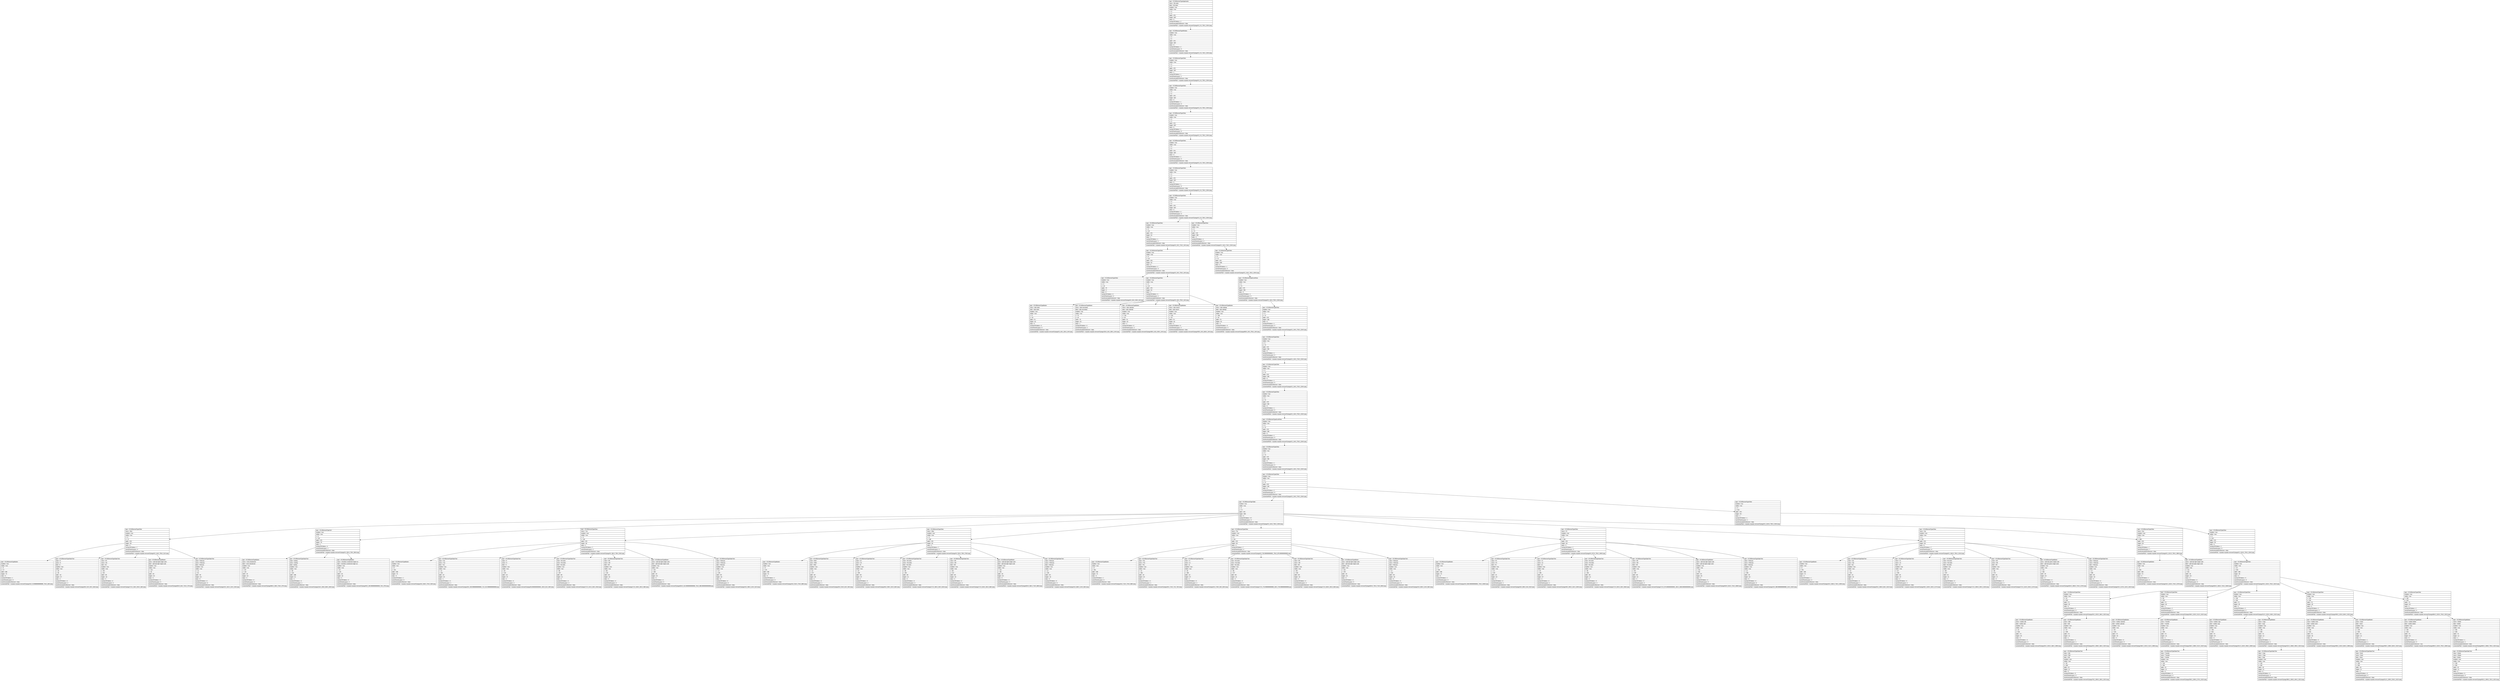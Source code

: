 digraph Layout {

	node [shape=record fontname=Arial];

	0	[label="{type = XCUIElementTypeApplication\l|name = My tasks\l|label = My tasks\l|enabled = true\l|visible = true\l|x = 0\l|y = 0\l|width = 375\l|height = 667\l|index = 0\l|numberOfChildren = 2\l|eventGeneratedOnElement = false \l|screenshotPath = mytasks-mytasks-remove/S1/pngs/0.0_0.0_750.0_1334.0.png\l}"]
	1	[label="{type = XCUIElementTypeWindow\l|enabled = true\l|visible = true\l|x = 0\l|y = 0\l|width = 375\l|height = 667\l|index = 0\l|numberOfChildren = 2\l|numInParentLayout = 0\l|eventGeneratedOnElement = false \l|screenshotPath = mytasks-mytasks-remove/S1/pngs/0.0_0.0_750.0_1334.0.png\l}"]
	2	[label="{type = XCUIElementTypeOther\l|enabled = true\l|visible = true\l|x = 0\l|y = 0\l|width = 375\l|height = 667\l|index = 1\l|numberOfChildren = 1\l|numInParentLayout = 1\l|eventGeneratedOnElement = false \l|screenshotPath = mytasks-mytasks-remove/S1/pngs/0.0_0.0_750.0_1334.0.png\l}"]
	3	[label="{type = XCUIElementTypeOther\l|enabled = true\l|visible = true\l|x = 0\l|y = 0\l|width = 375\l|height = 667\l|index = 0\l|numberOfChildren = 1\l|numInParentLayout = 0\l|eventGeneratedOnElement = false \l|screenshotPath = mytasks-mytasks-remove/S1/pngs/0.0_0.0_750.0_1334.0.png\l}"]
	4	[label="{type = XCUIElementTypeOther\l|enabled = true\l|visible = true\l|x = 0\l|y = 0\l|width = 375\l|height = 667\l|index = 0\l|numberOfChildren = 1\l|numInParentLayout = 0\l|eventGeneratedOnElement = false \l|screenshotPath = mytasks-mytasks-remove/S1/pngs/0.0_0.0_750.0_1334.0.png\l}"]
	5	[label="{type = XCUIElementTypeOther\l|enabled = true\l|visible = true\l|x = 0\l|y = 0\l|width = 375\l|height = 667\l|index = 0\l|numberOfChildren = 1\l|numInParentLayout = 0\l|eventGeneratedOnElement = false \l|screenshotPath = mytasks-mytasks-remove/S1/pngs/0.0_0.0_750.0_1334.0.png\l}"]
	6	[label="{type = XCUIElementTypeOther\l|enabled = true\l|visible = true\l|x = 0\l|y = 0\l|width = 375\l|height = 667\l|index = 0\l|numberOfChildren = 1\l|numInParentLayout = 0\l|eventGeneratedOnElement = false \l|screenshotPath = mytasks-mytasks-remove/S1/pngs/0.0_0.0_750.0_1334.0.png\l}"]
	7	[label="{type = XCUIElementTypeOther\l|enabled = true\l|visible = true\l|x = 0\l|y = 0\l|width = 375\l|height = 667\l|index = 0\l|numberOfChildren = 3\l|numInParentLayout = 0\l|eventGeneratedOnElement = false \l|screenshotPath = mytasks-mytasks-remove/S1/pngs/0.0_0.0_750.0_1334.0.png\l}"]
	8	[label="{type = XCUIElementTypeOther\l|enabled = true\l|visible = true\l|x = 0\l|y = 20\l|width = 375\l|height = 52\l|index = 1\l|numberOfChildren = 1\l|numInParentLayout = 1\l|eventGeneratedOnElement = false \l|screenshotPath = mytasks-mytasks-remove/S1/pngs/0.0_40.0_750.0_144.0.png\l}"]
	9	[label="{type = XCUIElementTypeOther\l|enabled = true\l|visible = true\l|x = 0\l|y = 72\l|width = 375\l|height = 595\l|index = 2\l|numberOfChildren = 1\l|numInParentLayout = 2\l|eventGeneratedOnElement = false \l|screenshotPath = mytasks-mytasks-remove/S1/pngs/0.0_144.0_750.0_1334.0.png\l}"]
	10	[label="{type = XCUIElementTypeOther\l|enabled = true\l|visible = true\l|x = 0\l|y = 20\l|width = 375\l|height = 52\l|index = 0\l|numberOfChildren = 2\l|numInParentLayout = 0\l|eventGeneratedOnElement = false \l|screenshotPath = mytasks-mytasks-remove/S1/pngs/0.0_40.0_750.0_144.0.png\l}"]
	11	[label="{type = XCUIElementTypeOther\l|enabled = true\l|visible = true\l|x = 0\l|y = 72\l|width = 375\l|height = 595\l|index = 0\l|numberOfChildren = 1\l|numInParentLayout = 0\l|eventGeneratedOnElement = false \l|screenshotPath = mytasks-mytasks-remove/S1/pngs/0.0_144.0_750.0_1334.0.png\l}"]
	12	[label="{type = XCUIElementTypeOther\l|enabled = true\l|visible = true\l|x = 0\l|y = 20\l|width = 75\l|height = 2\l|index = 0\l|numberOfChildren = 0\l|numInParentLayout = 0\l|eventGeneratedOnElement = false \l|screenshotPath = mytasks-mytasks-remove/S1/pngs/0.0_40.0_150.0_44.0.png\l}"]
	13	[label="{type = XCUIElementTypeOther\l|enabled = true\l|visible = true\l|x = 0\l|y = 20\l|width = 375\l|height = 52\l|index = 1\l|numberOfChildren = 5\l|numInParentLayout = 1\l|eventGeneratedOnElement = false \l|screenshotPath = mytasks-mytasks-remove/S1/pngs/0.0_40.0_750.0_144.0.png\l}"]
	14	[label="{type = XCUIElementTypeScrollView\l|enabled = true\l|visible = true\l|x = 0\l|y = 72\l|width = 375\l|height = 595\l|index = 0\l|numberOfChildren = 1\l|numInParentLayout = 0\l|eventGeneratedOnElement = false \l|screenshotPath = mytasks-mytasks-remove/S1/pngs/0.0_144.0_750.0_1334.0.png\l}"]
	15	[label="{type = XCUIElementTypeButton\l|name = tabs tasks\l|label = tabs tasks\l|enabled = true\l|visible = true\l|x = 0\l|y = 20\l|width = 75\l|height = 52\l|index = 0\l|numberOfChildren = 0\l|numInParentLayout = 0\l|eventGeneratedOnElement = false \l|screenshotPath = mytasks-mytasks-remove/S1/pngs/0.0_40.0_150.0_144.0.png\l}"]
	16	[label="{type = XCUIElementTypeButton\l|name = tabs secondary\l|label = tabs secondary\l|enabled = true\l|visible = true\l|x = 75\l|y = 20\l|width = 75\l|height = 52\l|index = 1\l|numberOfChildren = 0\l|numInParentLayout = 1\l|eventGeneratedOnElement = false \l|screenshotPath = mytasks-mytasks-remove/S1/pngs/150.0_40.0_300.0_144.0.png\l}"]
	17	[label="{type = XCUIElementTypeButton\l|name = tabs calendar\l|label = tabs calendar\l|enabled = true\l|visible = true\l|x = 150\l|y = 20\l|width = 75\l|height = 52\l|index = 2\l|numberOfChildren = 0\l|numInParentLayout = 2\l|eventGeneratedOnElement = false \l|screenshotPath = mytasks-mytasks-remove/S1/pngs/300.0_40.0_450.0_144.0.png\l}"]
	18	[label="{type = XCUIElementTypeButton\l|name = tabs search\l|label = tabs search\l|enabled = true\l|visible = true\l|x = 225\l|y = 20\l|width = 75\l|height = 52\l|index = 3\l|numberOfChildren = 0\l|numInParentLayout = 3\l|eventGeneratedOnElement = false \l|screenshotPath = mytasks-mytasks-remove/S1/pngs/450.0_40.0_600.0_144.0.png\l}"]
	19	[label="{type = XCUIElementTypeButton\l|name = tabs settings\l|label = tabs settings\l|enabled = true\l|visible = true\l|x = 300\l|y = 20\l|width = 75\l|height = 52\l|index = 4\l|numberOfChildren = 0\l|numInParentLayout = 4\l|eventGeneratedOnElement = false \l|screenshotPath = mytasks-mytasks-remove/S1/pngs/600.0_40.0_750.0_144.0.png\l}"]
	20	[label="{type = XCUIElementTypeOther\l|enabled = true\l|visible = true\l|x = 0\l|y = 72\l|width = 375\l|height = 595\l|index = 0\l|numberOfChildren = 1\l|numInParentLayout = 0\l|eventGeneratedOnElement = false \l|screenshotPath = mytasks-mytasks-remove/S1/pngs/0.0_144.0_750.0_1334.0.png\l}"]
	21	[label="{type = XCUIElementTypeOther\l|enabled = true\l|visible = true\l|x = 0\l|y = 72\l|width = 375\l|height = 595\l|index = 0\l|numberOfChildren = 1\l|numInParentLayout = 0\l|eventGeneratedOnElement = false \l|screenshotPath = mytasks-mytasks-remove/S1/pngs/0.0_144.0_750.0_1334.0.png\l}"]
	22	[label="{type = XCUIElementTypeOther\l|enabled = true\l|visible = true\l|x = 0\l|y = 72\l|width = 375\l|height = 595\l|index = 0\l|numberOfChildren = 1\l|numInParentLayout = 0\l|eventGeneratedOnElement = false \l|screenshotPath = mytasks-mytasks-remove/S1/pngs/0.0_144.0_750.0_1334.0.png\l}"]
	23	[label="{type = XCUIElementTypeOther\l|enabled = true\l|visible = true\l|x = 0\l|y = 72\l|width = 375\l|height = 595\l|index = 0\l|numberOfChildren = 1\l|numInParentLayout = 0\l|eventGeneratedOnElement = false \l|screenshotPath = mytasks-mytasks-remove/S1/pngs/0.0_144.0_750.0_1334.0.png\l}"]
	24	[label="{type = XCUIElementTypeScrollView\l|enabled = true\l|visible = true\l|x = 0\l|y = 72\l|width = 375\l|height = 595\l|index = 0\l|numberOfChildren = 1\l|numInParentLayout = 0\l|eventGeneratedOnElement = false \l|screenshotPath = mytasks-mytasks-remove/S1/pngs/0.0_144.0_750.0_1334.0.png\l}"]
	25	[label="{type = XCUIElementTypeOther\l|enabled = true\l|visible = true\l|x = 0\l|y = 72\l|width = 375\l|height = 595\l|index = 0\l|numberOfChildren = 1\l|numInParentLayout = 0\l|eventGeneratedOnElement = false \l|screenshotPath = mytasks-mytasks-remove/S1/pngs/0.0_144.0_750.0_1334.0.png\l}"]
	26	[label="{type = XCUIElementTypeOther\l|enabled = true\l|visible = true\l|x = 0\l|y = 72\l|width = 375\l|height = 595\l|index = 0\l|numberOfChildren = 2\l|numInParentLayout = 0\l|eventGeneratedOnElement = false \l|screenshotPath = mytasks-mytasks-remove/S1/pngs/0.0_144.0_750.0_1334.0.png\l}"]
	27	[label="{type = XCUIElementTypeTable\l|enabled = true\l|visible = true\l|x = 0\l|y = 72\l|width = 375\l|height = 595\l|index = 0\l|numberOfChildren = 57\l|numInParentLayout = 0\l|eventGeneratedOnElement = false \l|screenshotPath = mytasks-mytasks-remove/S1/pngs/0.0_144.0_750.0_1334.0.png\l}"]
	28	[label="{type = XCUIElementTypeOther\l|enabled = true\l|visible = true\l|x = 0\l|y = 612\l|width = 375\l|height = 55\l|index = 1\l|numberOfChildren = 1\l|numInParentLayout = 1\l|eventGeneratedOnElement = false \l|screenshotPath = mytasks-mytasks-remove/S1/pngs/0.0_1224.0_750.0_1334.0.png\l}"]
	29	[label="{type = XCUIElementTypeOther\l|name = Mon\l|enabled = true\l|visible = true\l|x = 0\l|y = 72\l|width = 375\l|height = 84\l|index = 0\l|numberOfChildren = 7\l|numInParentLayout = 0\l|eventGeneratedOnElement = false \l|screenshotPath = mytasks-mytasks-remove/S1/pngs/0.0_144.0_750.0_312.0.png\l}"]
	30	[label="{type = XCUIElementTypeCell\l|enabled = true\l|visible = true\l|x = 0\l|y = 101\l|width = 375\l|height = 79\l|index = 1\l|numberOfChildren = 4\l|numInParentLayout = 1\l|eventGeneratedOnElement = false \l|screenshotPath = mytasks-mytasks-remove/S1/pngs/0.0_202.0_750.0_360.0.png\l}"]
	31	[label="{type = XCUIElementTypeOther\l|name = Tue\l|enabled = true\l|visible = true\l|x = 0\l|y = 181\l|width = 375\l|height = 84\l|index = 2\l|numberOfChildren = 7\l|numInParentLayout = 2\l|eventGeneratedOnElement = false \l|screenshotPath = mytasks-mytasks-remove/S1/pngs/0.0_362.0_750.0_530.0.png\l}"]
	32	[label="{type = XCUIElementTypeOther\l|name = Wed\l|enabled = true\l|visible = true\l|x = 0\l|y = 266\l|width = 375\l|height = 84\l|index = 3\l|numberOfChildren = 7\l|numInParentLayout = 3\l|eventGeneratedOnElement = false \l|screenshotPath = mytasks-mytasks-remove/S1/pngs/0.0_532.0_750.0_700.0.png\l}"]
	33	[label="{type = XCUIElementTypeOther\l|name = Thu\l|enabled = true\l|visible = true\l|x = 0\l|y = 351\l|width = 375\l|height = 84\l|index = 4\l|numberOfChildren = 7\l|numInParentLayout = 4\l|eventGeneratedOnElement = false \l|screenshotPath = mytasks-mytasks-remove/S1/pngs/0.0_702.0000000000001_750.0_870.0000000000001.png\l}"]
	34	[label="{type = XCUIElementTypeOther\l|name = Fri\l|enabled = true\l|visible = true\l|x = 0\l|y = 436\l|width = 375\l|height = 84\l|index = 5\l|numberOfChildren = 7\l|numInParentLayout = 5\l|eventGeneratedOnElement = false \l|screenshotPath = mytasks-mytasks-remove/S1/pngs/0.0_872.0_750.0_1040.0.png\l}"]
	35	[label="{type = XCUIElementTypeOther\l|name = Sat\l|enabled = true\l|visible = true\l|x = 0\l|y = 521\l|width = 375\l|height = 84\l|index = 6\l|numberOfChildren = 7\l|numInParentLayout = 6\l|eventGeneratedOnElement = false \l|screenshotPath = mytasks-mytasks-remove/S1/pngs/0.0_1042.0_750.0_1210.0.png\l}"]
	36	[label="{type = XCUIElementTypeOther\l|name = Sun\l|enabled = true\l|visible = true\l|x = 0\l|y = 606\l|width = 375\l|height = 84\l|index = 7\l|numberOfChildren = 7\l|numInParentLayout = 7\l|eventGeneratedOnElement = false \l|screenshotPath = mytasks-mytasks-remove/S1/pngs/0.0_1212.0_750.0_1380.0.png\l}"]
	37	[label="{type = XCUIElementTypeOther\l|enabled = true\l|visible = true\l|x = 0\l|y = 612\l|width = 375\l|height = 55\l|index = 0\l|numberOfChildren = 1\l|numInParentLayout = 0\l|eventGeneratedOnElement = false \l|screenshotPath = mytasks-mytasks-remove/S1/pngs/0.0_1224.0_750.0_1334.0.png\l}"]
	38	[label="{type = XCUIElementTypeButton\l|enabled = true\l|visible = true\l|x = 8\l|y = 27\l|width = 359\l|height = 73\l|index = 0\l|numberOfChildren = 1\l|numInParentLayout = 0\l|eventGeneratedOnElement = false \l|screenshotPath = mytasks-mytasks-remove/S1/pngs/16.0_53.99999999999999_734.0_200.0.png\l}"]
	39	[label="{type = XCUIElementTypeStaticText\l|value = 8\l|name = 8\l|label = 8\l|enabled = true\l|visible = true\l|x = 29\l|y = 46\l|width = 16\l|height = 37\l|index = 2\l|numberOfChildren = 0\l|numInParentLayout = 2\l|eventGeneratedOnElement = false \l|screenshotPath = mytasks-mytasks-remove/S1/pngs/58.0_92.0_90.0_166.0.png\l}"]
	40	[label="{type = XCUIElementTypeStaticText\l|value = 0/1\l|name = 0/1\l|label = 0/1\l|enabled = true\l|visible = true\l|x = 86\l|y = 68\l|width = 39\l|height = 16\l|index = 4\l|numberOfChildren = 0\l|numInParentLayout = 4\l|eventGeneratedOnElement = false \l|screenshotPath = mytasks-mytasks-remove/S1/pngs/172.0_136.0_250.0_168.0.png\l}"]
	41	[label="{type = XCUIElementTypeButton\l|name = add task light single scale\l|label = add task light single scale\l|enabled = true\l|visible = true\l|x = 312\l|y = 42\l|width = 43\l|height = 43\l|index = 5\l|numberOfChildren = 0\l|numInParentLayout = 5\l|eventGeneratedOnElement = false \l|screenshotPath = mytasks-mytasks-remove/S1/pngs/624.0_84.0_710.0_170.0.png\l}"]
	42	[label="{type = XCUIElementTypeStaticText\l|value = February\l|name = February\l|label = February\l|enabled = true\l|visible = true\l|x = 12\l|y = 81\l|width = 50\l|height = 16\l|index = 6\l|numberOfChildren = 0\l|numInParentLayout = 6\l|eventGeneratedOnElement = false \l|screenshotPath = mytasks-mytasks-remove/S1/pngs/24.0_162.0_124.0_194.0.png\l}"]
	43	[label="{type = XCUIElementTypeButton\l|name = menu deselected\l|label = menu deselected\l|enabled = true\l|visible = true\l|x = 347\l|y = 119\l|width = 16\l|height = 16\l|index = 0\l|numberOfChildren = 0\l|numInParentLayout = 0\l|eventGeneratedOnElement = false \l|screenshotPath = mytasks-mytasks-remove/S1/pngs/694.0_238.0_726.0_270.0.png\l}"]
	44	[label="{type = XCUIElementTypeStaticText\l|value = testing\l|name = testing\l|label = testing\l|enabled = true\l|visible = true\l|x = 58\l|y = 119\l|width = 289\l|height = 21\l|index = 1\l|numberOfChildren = 0\l|numInParentLayout = 1\l|eventGeneratedOnElement = false \l|screenshotPath = mytasks-mytasks-remove/S1/pngs/116.0_238.0_694.0_280.0.png\l}"]
	45	[label="{type = XCUIElementTypeButton\l|name = checkbox unselected single sca\l|label = checkbox unselected single sca\l|enabled = true\l|visible = true\l|x = 20\l|y = 120\l|width = 18\l|height = 18\l|index = 3\l|numberOfChildren = 0\l|numInParentLayout = 3\l|eventGeneratedOnElement = false \l|screenshotPath = mytasks-mytasks-remove/S1/pngs/40.0_240.00000000000003_76.0_276.0.png\l}"]
	46	[label="{type = XCUIElementTypeButton\l|enabled = true\l|visible = true\l|x = 8\l|y = 191\l|width = 359\l|height = 73\l|index = 0\l|numberOfChildren = 1\l|numInParentLayout = 0\l|eventGeneratedOnElement = false \l|screenshotPath = mytasks-mytasks-remove/S1/pngs/16.0_382.0_734.0_528.0.png\l}"]
	47	[label="{type = XCUIElementTypeStaticText\l|value = Tue\l|name = Tue\l|label = Tue\l|enabled = true\l|visible = true\l|x = 13\l|y = 192\l|width = 23\l|height = 19\l|index = 1\l|numberOfChildren = 0\l|numInParentLayout = 1\l|eventGeneratedOnElement = false \l|screenshotPath = mytasks-mytasks-remove/S1/pngs/26.0_383.99999999999994_72.0_421.99999999999994.png\l}"]
	48	[label="{type = XCUIElementTypeStaticText\l|value = 9\l|name = 9\l|label = 9\l|enabled = true\l|visible = true\l|x = 28\l|y = 210\l|width = 18\l|height = 37\l|index = 2\l|numberOfChildren = 0\l|numInParentLayout = 2\l|eventGeneratedOnElement = false \l|screenshotPath = mytasks-mytasks-remove/S1/pngs/56.00000000000001_420.0_92.0_494.0.png\l}"]
	49	[label="{type = XCUIElementTypeStaticText\l|value = No tasks\l|name = No tasks\l|label = No tasks\l|enabled = true\l|visible = true\l|x = 86\l|y = 207\l|width = 60\l|height = 21\l|index = 3\l|numberOfChildren = 0\l|numInParentLayout = 3\l|eventGeneratedOnElement = false \l|screenshotPath = mytasks-mytasks-remove/S1/pngs/172.0_414.0_292.0_456.0.png\l}"]
	50	[label="{type = XCUIElementTypeStaticText\l|value = 0/0\l|name = 0/0\l|label = 0/0\l|enabled = true\l|visible = true\l|x = 86\l|y = 232\l|width = 60\l|height = 16\l|index = 4\l|numberOfChildren = 0\l|numInParentLayout = 4\l|eventGeneratedOnElement = false \l|screenshotPath = mytasks-mytasks-remove/S1/pngs/172.0_464.0_292.0_496.0.png\l}"]
	51	[label="{type = XCUIElementTypeButton\l|name = add task light single scale\l|label = add task light single scale\l|enabled = true\l|visible = true\l|x = 312\l|y = 206\l|width = 43\l|height = 43\l|index = 5\l|numberOfChildren = 0\l|numInParentLayout = 5\l|eventGeneratedOnElement = false \l|screenshotPath = mytasks-mytasks-remove/S1/pngs/624.0_412.00000000000006_710.0_498.00000000000006.png\l}"]
	52	[label="{type = XCUIElementTypeStaticText\l|value = February\l|name = February\l|label = February\l|enabled = true\l|visible = true\l|x = 12\l|y = 245\l|width = 50\l|height = 16\l|index = 6\l|numberOfChildren = 0\l|numInParentLayout = 6\l|eventGeneratedOnElement = false \l|screenshotPath = mytasks-mytasks-remove/S1/pngs/24.0_490.0_124.0_522.0.png\l}"]
	53	[label="{type = XCUIElementTypeButton\l|enabled = true\l|visible = true\l|x = 8\l|y = 276\l|width = 359\l|height = 73\l|index = 0\l|numberOfChildren = 1\l|numInParentLayout = 0\l|eventGeneratedOnElement = false \l|screenshotPath = mytasks-mytasks-remove/S1/pngs/16.0_552.0_734.0_698.0.png\l}"]
	54	[label="{type = XCUIElementTypeStaticText\l|value = Wed\l|name = Wed\l|label = Wed\l|enabled = true\l|visible = true\l|x = 13\l|y = 277\l|width = 28\l|height = 19\l|index = 1\l|numberOfChildren = 0\l|numInParentLayout = 1\l|eventGeneratedOnElement = false \l|screenshotPath = mytasks-mytasks-remove/S1/pngs/26.0_554.0_82.0_592.0.png\l}"]
	55	[label="{type = XCUIElementTypeStaticText\l|value = 10\l|name = 10\l|label = 10\l|enabled = true\l|visible = true\l|x = 23\l|y = 295\l|width = 28\l|height = 37\l|index = 2\l|numberOfChildren = 0\l|numInParentLayout = 2\l|eventGeneratedOnElement = false \l|screenshotPath = mytasks-mytasks-remove/S1/pngs/46.0_590.0_102.0_664.0.png\l}"]
	56	[label="{type = XCUIElementTypeStaticText\l|value = No tasks\l|name = No tasks\l|label = No tasks\l|enabled = true\l|visible = true\l|x = 86\l|y = 292\l|width = 60\l|height = 21\l|index = 3\l|numberOfChildren = 0\l|numInParentLayout = 3\l|eventGeneratedOnElement = false \l|screenshotPath = mytasks-mytasks-remove/S1/pngs/172.0_584.0_292.0_626.0.png\l}"]
	57	[label="{type = XCUIElementTypeStaticText\l|value = 0/0\l|name = 0/0\l|label = 0/0\l|enabled = true\l|visible = true\l|x = 86\l|y = 317\l|width = 60\l|height = 16\l|index = 4\l|numberOfChildren = 0\l|numInParentLayout = 4\l|eventGeneratedOnElement = false \l|screenshotPath = mytasks-mytasks-remove/S1/pngs/172.0_634.0_292.0_666.0.png\l}"]
	58	[label="{type = XCUIElementTypeButton\l|name = add task light single scale\l|label = add task light single scale\l|enabled = true\l|visible = true\l|x = 312\l|y = 291\l|width = 43\l|height = 43\l|index = 5\l|numberOfChildren = 0\l|numInParentLayout = 5\l|eventGeneratedOnElement = false \l|screenshotPath = mytasks-mytasks-remove/S1/pngs/624.0_582.0_710.0_668.0.png\l}"]
	59	[label="{type = XCUIElementTypeStaticText\l|value = February\l|name = February\l|label = February\l|enabled = true\l|visible = true\l|x = 12\l|y = 330\l|width = 50\l|height = 16\l|index = 6\l|numberOfChildren = 0\l|numInParentLayout = 6\l|eventGeneratedOnElement = false \l|screenshotPath = mytasks-mytasks-remove/S1/pngs/24.0_660.0_124.0_692.0.png\l}"]
	60	[label="{type = XCUIElementTypeButton\l|enabled = true\l|visible = true\l|x = 8\l|y = 361\l|width = 359\l|height = 73\l|index = 0\l|numberOfChildren = 1\l|numInParentLayout = 0\l|eventGeneratedOnElement = false \l|screenshotPath = mytasks-mytasks-remove/S1/pngs/16.0_722.0_734.0_868.0.png\l}"]
	61	[label="{type = XCUIElementTypeStaticText\l|value = Thu\l|name = Thu\l|label = Thu\l|enabled = true\l|visible = true\l|x = 13\l|y = 362\l|width = 24\l|height = 19\l|index = 1\l|numberOfChildren = 0\l|numInParentLayout = 1\l|eventGeneratedOnElement = false \l|screenshotPath = mytasks-mytasks-remove/S1/pngs/26.0_724.0_74.0_762.0.png\l}"]
	62	[label="{type = XCUIElementTypeStaticText\l|value = 11\l|name = 11\l|label = 11\l|enabled = true\l|visible = true\l|x = 26\l|y = 380\l|width = 22\l|height = 37\l|index = 2\l|numberOfChildren = 0\l|numInParentLayout = 2\l|eventGeneratedOnElement = false \l|screenshotPath = mytasks-mytasks-remove/S1/pngs/52.0_760.0_96.0_834.0.png\l}"]
	63	[label="{type = XCUIElementTypeStaticText\l|value = No tasks\l|name = No tasks\l|label = No tasks\l|enabled = true\l|visible = true\l|x = 86\l|y = 377\l|width = 60\l|height = 21\l|index = 3\l|numberOfChildren = 0\l|numInParentLayout = 3\l|eventGeneratedOnElement = false \l|screenshotPath = mytasks-mytasks-remove/S1/pngs/172.0_753.9999999999999_292.0_795.9999999999999.png\l}"]
	64	[label="{type = XCUIElementTypeStaticText\l|value = 0/0\l|name = 0/0\l|label = 0/0\l|enabled = true\l|visible = true\l|x = 86\l|y = 402\l|width = 60\l|height = 16\l|index = 4\l|numberOfChildren = 0\l|numInParentLayout = 4\l|eventGeneratedOnElement = false \l|screenshotPath = mytasks-mytasks-remove/S1/pngs/172.0_804.0_292.0_836.0.png\l}"]
	65	[label="{type = XCUIElementTypeButton\l|name = add task light single scale\l|label = add task light single scale\l|enabled = true\l|visible = true\l|x = 312\l|y = 376\l|width = 43\l|height = 43\l|index = 5\l|numberOfChildren = 0\l|numInParentLayout = 5\l|eventGeneratedOnElement = false \l|screenshotPath = mytasks-mytasks-remove/S1/pngs/624.0_752.0_710.0_838.0.png\l}"]
	66	[label="{type = XCUIElementTypeStaticText\l|value = February\l|name = February\l|label = February\l|enabled = true\l|visible = true\l|x = 12\l|y = 415\l|width = 50\l|height = 16\l|index = 6\l|numberOfChildren = 0\l|numInParentLayout = 6\l|eventGeneratedOnElement = false \l|screenshotPath = mytasks-mytasks-remove/S1/pngs/24.0_830.0_124.0_862.0.png\l}"]
	67	[label="{type = XCUIElementTypeButton\l|enabled = true\l|visible = true\l|x = 8\l|y = 446\l|width = 359\l|height = 73\l|index = 0\l|numberOfChildren = 1\l|numInParentLayout = 0\l|eventGeneratedOnElement = false \l|screenshotPath = mytasks-mytasks-remove/S1/pngs/16.0_892.0000000000001_734.0_1038.0.png\l}"]
	68	[label="{type = XCUIElementTypeStaticText\l|value = Fri\l|name = Fri\l|label = Fri\l|enabled = true\l|visible = true\l|x = 13\l|y = 447\l|width = 15\l|height = 19\l|index = 1\l|numberOfChildren = 0\l|numInParentLayout = 1\l|eventGeneratedOnElement = false \l|screenshotPath = mytasks-mytasks-remove/S1/pngs/26.0_894.0_56.0_932.0.png\l}"]
	69	[label="{type = XCUIElementTypeStaticText\l|value = 12\l|name = 12\l|label = 12\l|enabled = true\l|visible = true\l|x = 24\l|y = 465\l|width = 27\l|height = 37\l|index = 2\l|numberOfChildren = 0\l|numInParentLayout = 2\l|eventGeneratedOnElement = false \l|screenshotPath = mytasks-mytasks-remove/S1/pngs/48.0_930.0_102.0_1004.0.png\l}"]
	70	[label="{type = XCUIElementTypeStaticText\l|value = No tasks\l|name = No tasks\l|label = No tasks\l|enabled = true\l|visible = true\l|x = 86\l|y = 462\l|width = 60\l|height = 21\l|index = 3\l|numberOfChildren = 0\l|numInParentLayout = 3\l|eventGeneratedOnElement = false \l|screenshotPath = mytasks-mytasks-remove/S1/pngs/172.0_924.0_292.0_966.0.png\l}"]
	71	[label="{type = XCUIElementTypeStaticText\l|value = 0/0\l|name = 0/0\l|label = 0/0\l|enabled = true\l|visible = true\l|x = 86\l|y = 487\l|width = 60\l|height = 16\l|index = 4\l|numberOfChildren = 0\l|numInParentLayout = 4\l|eventGeneratedOnElement = false \l|screenshotPath = mytasks-mytasks-remove/S1/pngs/172.0_974.0000000000001_292.0_1006.0000000000001.png\l}"]
	72	[label="{type = XCUIElementTypeButton\l|name = add task light single scale\l|label = add task light single scale\l|enabled = true\l|visible = true\l|x = 312\l|y = 461\l|width = 43\l|height = 43\l|index = 5\l|numberOfChildren = 0\l|numInParentLayout = 5\l|eventGeneratedOnElement = false \l|screenshotPath = mytasks-mytasks-remove/S1/pngs/624.0_922.0_710.0_1008.0.png\l}"]
	73	[label="{type = XCUIElementTypeStaticText\l|value = February\l|name = February\l|label = February\l|enabled = true\l|visible = true\l|x = 12\l|y = 500\l|width = 50\l|height = 16\l|index = 6\l|numberOfChildren = 0\l|numInParentLayout = 6\l|eventGeneratedOnElement = false \l|screenshotPath = mytasks-mytasks-remove/S1/pngs/24.0_999.9999999999999_124.0_1032.0.png\l}"]
	74	[label="{type = XCUIElementTypeButton\l|enabled = true\l|visible = true\l|x = 8\l|y = 531\l|width = 359\l|height = 73\l|index = 0\l|numberOfChildren = 1\l|numInParentLayout = 0\l|eventGeneratedOnElement = false \l|screenshotPath = mytasks-mytasks-remove/S1/pngs/16.0_1062.0_734.0_1208.0.png\l}"]
	75	[label="{type = XCUIElementTypeStaticText\l|value = Sat\l|name = Sat\l|label = Sat\l|enabled = true\l|visible = true\l|x = 13\l|y = 532\l|width = 21\l|height = 19\l|index = 1\l|numberOfChildren = 0\l|numInParentLayout = 1\l|eventGeneratedOnElement = false \l|screenshotPath = mytasks-mytasks-remove/S1/pngs/26.0_1064.0_68.0_1102.0.png\l}"]
	76	[label="{type = XCUIElementTypeStaticText\l|value = 13\l|name = 13\l|label = 13\l|enabled = true\l|visible = true\l|x = 24\l|y = 550\l|width = 26\l|height = 37\l|index = 2\l|numberOfChildren = 0\l|numInParentLayout = 2\l|eventGeneratedOnElement = false \l|screenshotPath = mytasks-mytasks-remove/S1/pngs/48.0_1100.0_100.0_1174.0.png\l}"]
	77	[label="{type = XCUIElementTypeStaticText\l|value = No tasks\l|name = No tasks\l|label = No tasks\l|enabled = true\l|visible = true\l|x = 86\l|y = 547\l|width = 61\l|height = 21\l|index = 3\l|numberOfChildren = 0\l|numInParentLayout = 3\l|eventGeneratedOnElement = false \l|screenshotPath = mytasks-mytasks-remove/S1/pngs/172.0_1094.0_294.0_1136.0.png\l}"]
	78	[label="{type = XCUIElementTypeStaticText\l|value = 0/0\l|name = 0/0\l|label = 0/0\l|enabled = true\l|visible = true\l|x = 86\l|y = 571\l|width = 61\l|height = 17\l|index = 4\l|numberOfChildren = 0\l|numInParentLayout = 4\l|eventGeneratedOnElement = false \l|screenshotPath = mytasks-mytasks-remove/S1/pngs/172.0_1142.0_294.0_1176.0.png\l}"]
	79	[label="{type = XCUIElementTypeButton\l|name = add task green single scale\l|label = add task green single scale\l|enabled = true\l|visible = true\l|x = 312\l|y = 546\l|width = 43\l|height = 43\l|index = 5\l|numberOfChildren = 0\l|numInParentLayout = 5\l|eventGeneratedOnElement = false \l|screenshotPath = mytasks-mytasks-remove/S1/pngs/624.0_1092.0_710.0_1178.0.png\l}"]
	80	[label="{type = XCUIElementTypeStaticText\l|value = February\l|name = February\l|label = February\l|enabled = true\l|visible = true\l|x = 12\l|y = 585\l|width = 50\l|height = 16\l|index = 6\l|numberOfChildren = 0\l|numInParentLayout = 6\l|eventGeneratedOnElement = false \l|screenshotPath = mytasks-mytasks-remove/S1/pngs/24.0_1170.0_124.0_1202.0.png\l}"]
	81	[label="{type = XCUIElementTypeButton\l|enabled = true\l|visible = true\l|x = 8\l|y = 616\l|width = 359\l|height = 73\l|index = 0\l|numberOfChildren = 1\l|numInParentLayout = 0\l|eventGeneratedOnElement = false \l|screenshotPath = mytasks-mytasks-remove/S1/pngs/16.0_1232.0_734.0_1378.0.png\l}"]
	82	[label="{type = XCUIElementTypeButton\l|name = add task light single scale\l|label = add task light single scale\l|enabled = true\l|visible = true\l|x = 312\l|y = 631\l|width = 43\l|height = 43\l|index = 5\l|numberOfChildren = 0\l|numInParentLayout = 5\l|eventGeneratedOnElement = false \l|screenshotPath = mytasks-mytasks-remove/S1/pngs/624.0_1262.0_710.0_1348.0.png\l}"]
	83	[label="{type = XCUIElementTypeOther\l|enabled = true\l|visible = true\l|x = 10\l|y = 616\l|width = 365\l|height = 45\l|index = 0\l|numberOfChildren = 5\l|numInParentLayout = 0\l|eventGeneratedOnElement = false \l|screenshotPath = mytasks-mytasks-remove/S1/pngs/20.0_1232.0_750.0_1322.0.png\l}"]
	84	[label="{type = XCUIElementTypeOther\l|enabled = true\l|visible = true\l|x = 10\l|y = 616\l|width = 73\l|height = 45\l|index = 0\l|numberOfChildren = 2\l|numInParentLayout = 0\l|eventGeneratedOnElement = false \l|screenshotPath = mytasks-mytasks-remove/S1/pngs/20.0_1232.0_166.0_1322.0.png\l}"]
	85	[label="{type = XCUIElementTypeOther\l|enabled = true\l|visible = true\l|x = 83\l|y = 616\l|width = 73\l|height = 45\l|index = 1\l|numberOfChildren = 2\l|numInParentLayout = 1\l|eventGeneratedOnElement = false \l|screenshotPath = mytasks-mytasks-remove/S1/pngs/166.0_1232.0_312.0_1322.0.png\l}"]
	86	[label="{type = XCUIElementTypeOther\l|enabled = true\l|visible = true\l|x = 156\l|y = 616\l|width = 73\l|height = 45\l|index = 2\l|numberOfChildren = 2\l|numInParentLayout = 2\l|eventGeneratedOnElement = false \l|screenshotPath = mytasks-mytasks-remove/S1/pngs/312.0_1232.0_458.0_1322.0.png\l}"]
	87	[label="{type = XCUIElementTypeOther\l|enabled = true\l|visible = true\l|x = 229\l|y = 616\l|width = 73\l|height = 45\l|index = 3\l|numberOfChildren = 2\l|numInParentLayout = 3\l|eventGeneratedOnElement = false \l|screenshotPath = mytasks-mytasks-remove/S1/pngs/458.0_1232.0_604.0_1322.0.png\l}"]
	88	[label="{type = XCUIElementTypeOther\l|enabled = true\l|visible = true\l|x = 302\l|y = 616\l|width = 73\l|height = 45\l|index = 4\l|numberOfChildren = 2\l|numInParentLayout = 4\l|eventGeneratedOnElement = false \l|screenshotPath = mytasks-mytasks-remove/S1/pngs/604.0_1232.0_750.0_1322.0.png\l}"]
	89	[label="{type = XCUIElementTypeButton\l|name = toolbar edit\l|label = toolbar edit\l|enabled = true\l|visible = true\l|x = 10\l|y = 616\l|width = 73\l|height = 33\l|index = 0\l|numberOfChildren = 0\l|numInParentLayout = 0\l|eventGeneratedOnElement = false \l|screenshotPath = mytasks-mytasks-remove/S1/pngs/20.0_1232.0_166.0_1298.0.png\l}"]
	90	[label="{type = XCUIElementTypeButton\l|name = Edit\l|label = Edit\l|enabled = true\l|visible = true\l|x = 10\l|y = 649\l|width = 73\l|height = 12\l|index = 1\l|numberOfChildren = 1\l|numInParentLayout = 1\l|eventGeneratedOnElement = false \l|screenshotPath = mytasks-mytasks-remove/S1/pngs/20.0_1298.0_166.0_1322.0.png\l}"]
	91	[label="{type = XCUIElementTypeButton\l|name = toolbar calendar\l|label = toolbar calendar\l|enabled = true\l|visible = true\l|x = 83\l|y = 616\l|width = 73\l|height = 33\l|index = 0\l|numberOfChildren = 0\l|numInParentLayout = 0\l|eventGeneratedOnElement = false \l|screenshotPath = mytasks-mytasks-remove/S1/pngs/166.0_1232.0_312.0_1298.0.png\l}"]
	92	[label="{type = XCUIElementTypeButton\l|name = Transfer\l|label = Transfer\l|enabled = true\l|visible = true\l|x = 83\l|y = 649\l|width = 73\l|height = 12\l|index = 1\l|numberOfChildren = 1\l|numInParentLayout = 1\l|eventGeneratedOnElement = false \l|screenshotPath = mytasks-mytasks-remove/S1/pngs/166.0_1298.0_312.0_1322.0.png\l}"]
	93	[label="{type = XCUIElementTypeButton\l|name = toolbar copy\l|label = toolbar copy\l|enabled = true\l|visible = true\l|x = 156\l|y = 616\l|width = 73\l|height = 33\l|index = 0\l|numberOfChildren = 0\l|numInParentLayout = 0\l|eventGeneratedOnElement = false \l|screenshotPath = mytasks-mytasks-remove/S1/pngs/312.0_1232.0_458.0_1298.0.png\l}"]
	94	[label="{type = XCUIElementTypeButton\l|name = Copy\l|label = Copy\l|enabled = true\l|visible = true\l|x = 156\l|y = 649\l|width = 73\l|height = 12\l|index = 1\l|numberOfChildren = 1\l|numInParentLayout = 1\l|eventGeneratedOnElement = false \l|screenshotPath = mytasks-mytasks-remove/S1/pngs/312.0_1298.0_458.0_1322.0.png\l}"]
	95	[label="{type = XCUIElementTypeButton\l|name = toolbar send\l|label = toolbar send\l|enabled = true\l|visible = true\l|x = 229\l|y = 616\l|width = 73\l|height = 33\l|index = 0\l|numberOfChildren = 0\l|numInParentLayout = 0\l|eventGeneratedOnElement = false \l|screenshotPath = mytasks-mytasks-remove/S1/pngs/458.0_1232.0_604.0_1298.0.png\l}"]
	96	[label="{type = XCUIElementTypeButton\l|name = Send\l|label = Send\l|enabled = true\l|visible = true\l|x = 229\l|y = 649\l|width = 73\l|height = 12\l|index = 1\l|numberOfChildren = 1\l|numInParentLayout = 1\l|eventGeneratedOnElement = false \l|screenshotPath = mytasks-mytasks-remove/S1/pngs/458.0_1298.0_604.0_1322.0.png\l}"]
	97	[label="{type = XCUIElementTypeButton\l|name = toolbar delete\l|label = toolbar delete\l|enabled = true\l|visible = true\l|x = 302\l|y = 616\l|width = 73\l|height = 33\l|index = 0\l|numberOfChildren = 0\l|numInParentLayout = 0\l|eventGeneratedOnElement = true \l|screenshotPath = mytasks-mytasks-remove/S1/pngs/604.0_1232.0_750.0_1298.0.png\l}"]
	98	[label="{type = XCUIElementTypeButton\l|name = Delete\l|label = Delete\l|enabled = true\l|visible = true\l|x = 302\l|y = 649\l|width = 73\l|height = 12\l|index = 1\l|numberOfChildren = 1\l|numInParentLayout = 1\l|eventGeneratedOnElement = false \l|screenshotPath = mytasks-mytasks-remove/S1/pngs/604.0_1298.0_750.0_1322.0.png\l}"]
	99	[label="{type = XCUIElementTypeStaticText\l|value = Edit\l|name = Edit\l|label = Edit\l|enabled = true\l|visible = true\l|x = 39\l|y = 650\l|width = 15\l|height = 11\l|index = 0\l|numberOfChildren = 0\l|numInParentLayout = 0\l|eventGeneratedOnElement = false \l|screenshotPath = mytasks-mytasks-remove/S1/pngs/78.0_1300.0_108.0_1322.0.png\l}"]
	100	[label="{type = XCUIElementTypeStaticText\l|value = Transfer\l|name = Transfer\l|label = Transfer\l|enabled = true\l|visible = true\l|x = 104\l|y = 650\l|width = 31\l|height = 11\l|index = 0\l|numberOfChildren = 0\l|numInParentLayout = 0\l|eventGeneratedOnElement = false \l|screenshotPath = mytasks-mytasks-remove/S1/pngs/208.0_1300.0_270.0_1322.0.png\l}"]
	101	[label="{type = XCUIElementTypeStaticText\l|value = Copy\l|name = Copy\l|label = Copy\l|enabled = true\l|visible = true\l|x = 183\l|y = 650\l|width = 19\l|height = 11\l|index = 0\l|numberOfChildren = 0\l|numInParentLayout = 0\l|eventGeneratedOnElement = false \l|screenshotPath = mytasks-mytasks-remove/S1/pngs/366.0_1300.0_404.0_1322.0.png\l}"]
	102	[label="{type = XCUIElementTypeStaticText\l|value = Send\l|name = Send\l|label = Send\l|enabled = true\l|visible = true\l|x = 256\l|y = 650\l|width = 19\l|height = 11\l|index = 0\l|numberOfChildren = 0\l|numInParentLayout = 0\l|eventGeneratedOnElement = false \l|screenshotPath = mytasks-mytasks-remove/S1/pngs/512.0_1300.0_550.0_1322.0.png\l}"]
	103	[label="{type = XCUIElementTypeStaticText\l|value = Delete\l|name = Delete\l|label = Delete\l|enabled = true\l|visible = true\l|x = 326\l|y = 650\l|width = 25\l|height = 11\l|index = 0\l|numberOfChildren = 0\l|numInParentLayout = 0\l|eventGeneratedOnElement = false \l|screenshotPath = mytasks-mytasks-remove/S1/pngs/652.0_1300.0_702.0_1322.0.png\l}"]


	0 -> 1
	1 -> 2
	2 -> 3
	3 -> 4
	4 -> 5
	5 -> 6
	6 -> 7
	7 -> 8
	7 -> 9
	8 -> 10
	9 -> 11
	10 -> 12
	10 -> 13
	11 -> 14
	13 -> 15
	13 -> 16
	13 -> 17
	13 -> 18
	13 -> 19
	14 -> 20
	20 -> 21
	21 -> 22
	22 -> 23
	23 -> 24
	24 -> 25
	25 -> 26
	26 -> 27
	26 -> 28
	27 -> 29
	27 -> 30
	27 -> 31
	27 -> 32
	27 -> 33
	27 -> 34
	27 -> 35
	27 -> 36
	28 -> 37
	29 -> 38
	29 -> 39
	29 -> 40
	29 -> 41
	29 -> 42
	30 -> 43
	30 -> 44
	30 -> 45
	31 -> 46
	31 -> 47
	31 -> 48
	31 -> 49
	31 -> 50
	31 -> 51
	31 -> 52
	32 -> 53
	32 -> 54
	32 -> 55
	32 -> 56
	32 -> 57
	32 -> 58
	32 -> 59
	33 -> 60
	33 -> 61
	33 -> 62
	33 -> 63
	33 -> 64
	33 -> 65
	33 -> 66
	34 -> 67
	34 -> 68
	34 -> 69
	34 -> 70
	34 -> 71
	34 -> 72
	34 -> 73
	35 -> 74
	35 -> 75
	35 -> 76
	35 -> 77
	35 -> 78
	35 -> 79
	35 -> 80
	36 -> 81
	36 -> 82
	37 -> 83
	83 -> 84
	83 -> 85
	83 -> 86
	83 -> 87
	83 -> 88
	84 -> 89
	84 -> 90
	85 -> 91
	85 -> 92
	86 -> 93
	86 -> 94
	87 -> 95
	87 -> 96
	88 -> 97
	88 -> 98
	90 -> 99
	92 -> 100
	94 -> 101
	96 -> 102
	98 -> 103


}